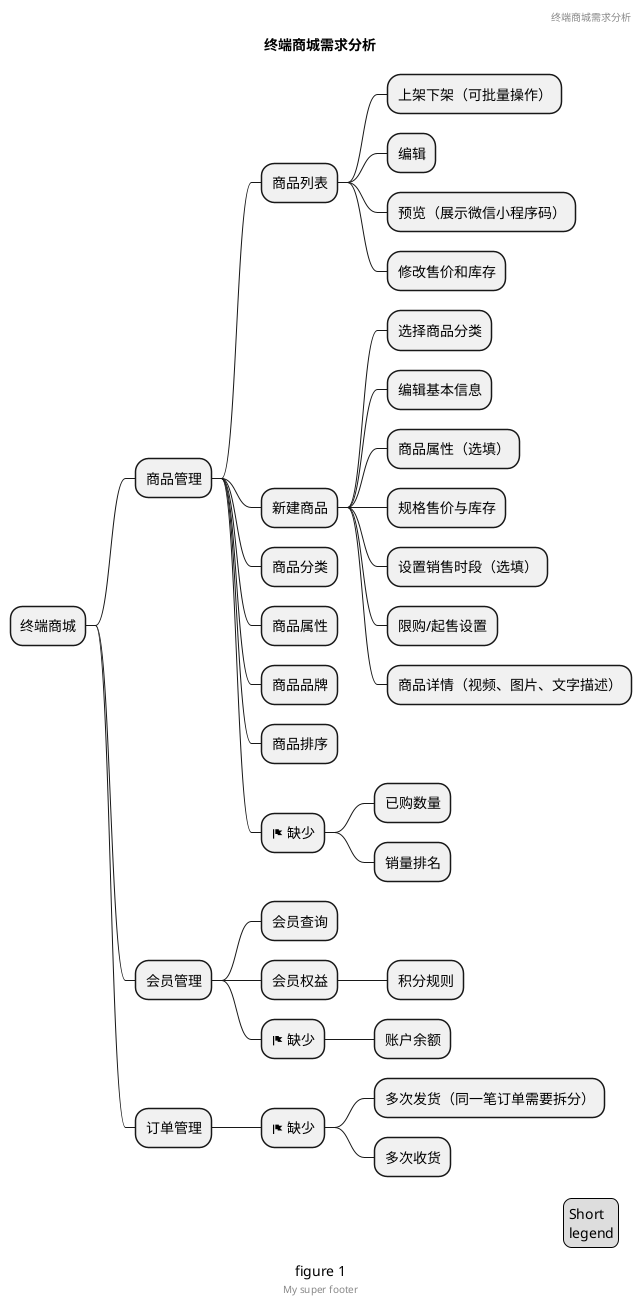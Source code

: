 @startmindmap
'https://mall-test.cloudpnr.com/console/store/overview/index

header
终端商城需求分析
endheader

title 终端商城需求分析

caption figure 1

* 终端商城
** 商品管理
    *** 商品列表
        **** 上架下架（可批量操作）
        **** 编辑
        **** 预览（展示微信小程序码）
        **** 修改售价和库存
    *** 新建商品
        **** 选择商品分类
        **** 编辑基本信息
        **** 商品属性（选填）
        **** 规格售价与库存
        **** 设置销售时段（选填）
        **** 限购/起售设置
        **** 商品详情（视频、图片、文字描述）
    *** 商品分类
    *** 商品属性
    *** 商品品牌
    *** 商品排序
    *** <&flag> 缺少
        **** 已购数量
        **** 销量排名

** 会员管理
    *** 会员查询
    *** 会员权益
        **** 积分规则
    *** <&flag> 缺少
        **** 账户余额
** 订单管理
    *** <&flag> 缺少
        **** 多次发货（同一笔订单需要拆分）
        **** 多次收货




center footer My super footer

legend right
    Short
legend
endlegend

@endmindmap
